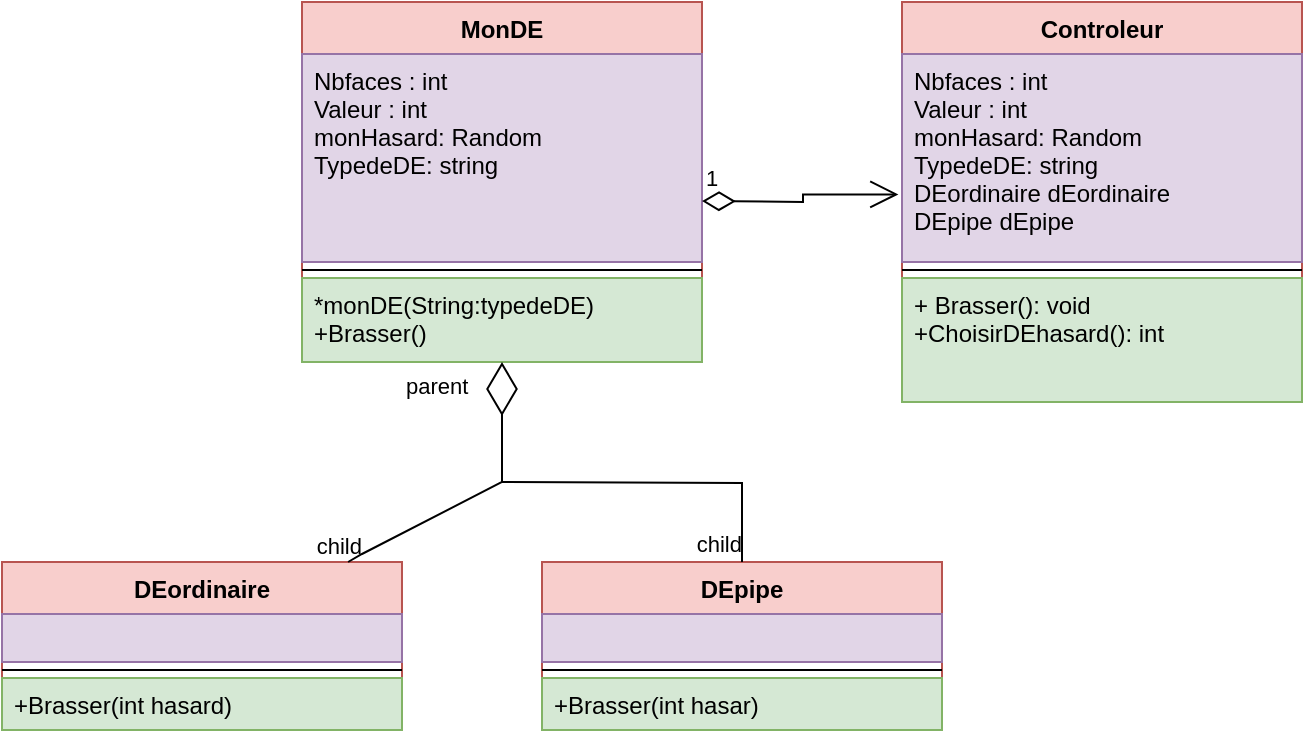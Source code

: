 <mxfile version="20.2.3" type="device"><diagram id="TDjpx9p45jp8zhL_7B7O" name="Page-1"><mxGraphModel dx="1037" dy="640" grid="1" gridSize="10" guides="1" tooltips="1" connect="1" arrows="1" fold="1" page="1" pageScale="1" pageWidth="827" pageHeight="1169" math="0" shadow="0"><root><mxCell id="0"/><mxCell id="1" parent="0"/><mxCell id="I5JqaSFZgZYeqVGjiPRZ-1" value="MonDE" style="swimlane;fontStyle=1;align=center;verticalAlign=top;childLayout=stackLayout;horizontal=1;startSize=26;horizontalStack=0;resizeParent=1;resizeParentMax=0;resizeLast=0;collapsible=1;marginBottom=0;labelBorderColor=none;labelBackgroundColor=none;fillColor=#f8cecc;strokeColor=#b85450;" vertex="1" parent="1"><mxGeometry x="160" y="120" width="200" height="180" as="geometry"/></mxCell><mxCell id="I5JqaSFZgZYeqVGjiPRZ-2" value="Nbfaces : int&#10;Valeur : int&#10;monHasard: Random&#10;TypedeDE: string&#10;" style="text;strokeColor=#9673a6;fillColor=#e1d5e7;align=left;verticalAlign=top;spacingLeft=4;spacingRight=4;overflow=hidden;rotatable=0;points=[[0,0.5],[1,0.5]];portConstraint=eastwest;" vertex="1" parent="I5JqaSFZgZYeqVGjiPRZ-1"><mxGeometry y="26" width="200" height="104" as="geometry"/></mxCell><mxCell id="I5JqaSFZgZYeqVGjiPRZ-3" value="" style="line;strokeWidth=1;fillColor=none;align=left;verticalAlign=middle;spacingTop=-1;spacingLeft=3;spacingRight=3;rotatable=0;labelPosition=right;points=[];portConstraint=eastwest;" vertex="1" parent="I5JqaSFZgZYeqVGjiPRZ-1"><mxGeometry y="130" width="200" height="8" as="geometry"/></mxCell><mxCell id="I5JqaSFZgZYeqVGjiPRZ-4" value="*monDE(String:typedeDE)&#10;+Brasser()" style="text;strokeColor=#82b366;fillColor=#d5e8d4;align=left;verticalAlign=top;spacingLeft=4;spacingRight=4;overflow=hidden;rotatable=0;points=[[0,0.5],[1,0.5]];portConstraint=eastwest;" vertex="1" parent="I5JqaSFZgZYeqVGjiPRZ-1"><mxGeometry y="138" width="200" height="42" as="geometry"/></mxCell><mxCell id="I5JqaSFZgZYeqVGjiPRZ-5" value="Controleur" style="swimlane;fontStyle=1;align=center;verticalAlign=top;childLayout=stackLayout;horizontal=1;startSize=26;horizontalStack=0;resizeParent=1;resizeParentMax=0;resizeLast=0;collapsible=1;marginBottom=0;labelBorderColor=none;labelBackgroundColor=none;fillColor=#f8cecc;strokeColor=#b85450;" vertex="1" parent="1"><mxGeometry x="460" y="120" width="200" height="200" as="geometry"/></mxCell><mxCell id="I5JqaSFZgZYeqVGjiPRZ-6" value="Nbfaces : int&#10;Valeur : int&#10;monHasard: Random&#10;TypedeDE: string&#10;DEordinaire dEordinaire&#10;DEpipe dEpipe&#10;" style="text;strokeColor=#9673a6;fillColor=#e1d5e7;align=left;verticalAlign=top;spacingLeft=4;spacingRight=4;overflow=hidden;rotatable=0;points=[[0,0.5],[1,0.5]];portConstraint=eastwest;" vertex="1" parent="I5JqaSFZgZYeqVGjiPRZ-5"><mxGeometry y="26" width="200" height="104" as="geometry"/></mxCell><mxCell id="I5JqaSFZgZYeqVGjiPRZ-7" value="" style="line;strokeWidth=1;fillColor=none;align=left;verticalAlign=middle;spacingTop=-1;spacingLeft=3;spacingRight=3;rotatable=0;labelPosition=right;points=[];portConstraint=eastwest;" vertex="1" parent="I5JqaSFZgZYeqVGjiPRZ-5"><mxGeometry y="130" width="200" height="8" as="geometry"/></mxCell><mxCell id="I5JqaSFZgZYeqVGjiPRZ-8" value="+ Brasser(): void&#10;+ChoisirDEhasard(): int&#10;&#10;" style="text;strokeColor=#82b366;fillColor=#d5e8d4;align=left;verticalAlign=top;spacingLeft=4;spacingRight=4;overflow=hidden;rotatable=0;points=[[0,0.5],[1,0.5]];portConstraint=eastwest;" vertex="1" parent="I5JqaSFZgZYeqVGjiPRZ-5"><mxGeometry y="138" width="200" height="62" as="geometry"/></mxCell><mxCell id="I5JqaSFZgZYeqVGjiPRZ-9" value="DEpipe" style="swimlane;fontStyle=1;align=center;verticalAlign=top;childLayout=stackLayout;horizontal=1;startSize=26;horizontalStack=0;resizeParent=1;resizeParentMax=0;resizeLast=0;collapsible=1;marginBottom=0;labelBorderColor=none;labelBackgroundColor=none;fillColor=#f8cecc;strokeColor=#b85450;" vertex="1" parent="1"><mxGeometry x="280" y="400" width="200" height="84" as="geometry"/></mxCell><mxCell id="I5JqaSFZgZYeqVGjiPRZ-10" value="" style="text;strokeColor=#9673a6;fillColor=#e1d5e7;align=left;verticalAlign=top;spacingLeft=4;spacingRight=4;overflow=hidden;rotatable=0;points=[[0,0.5],[1,0.5]];portConstraint=eastwest;" vertex="1" parent="I5JqaSFZgZYeqVGjiPRZ-9"><mxGeometry y="26" width="200" height="24" as="geometry"/></mxCell><mxCell id="I5JqaSFZgZYeqVGjiPRZ-11" value="" style="line;strokeWidth=1;fillColor=none;align=left;verticalAlign=middle;spacingTop=-1;spacingLeft=3;spacingRight=3;rotatable=0;labelPosition=right;points=[];portConstraint=eastwest;" vertex="1" parent="I5JqaSFZgZYeqVGjiPRZ-9"><mxGeometry y="50" width="200" height="8" as="geometry"/></mxCell><mxCell id="I5JqaSFZgZYeqVGjiPRZ-12" value="+Brasser(int hasar)" style="text;strokeColor=#82b366;fillColor=#d5e8d4;align=left;verticalAlign=top;spacingLeft=4;spacingRight=4;overflow=hidden;rotatable=0;points=[[0,0.5],[1,0.5]];portConstraint=eastwest;" vertex="1" parent="I5JqaSFZgZYeqVGjiPRZ-9"><mxGeometry y="58" width="200" height="26" as="geometry"/></mxCell><mxCell id="I5JqaSFZgZYeqVGjiPRZ-13" value="DEordinaire" style="swimlane;fontStyle=1;align=center;verticalAlign=top;childLayout=stackLayout;horizontal=1;startSize=26;horizontalStack=0;resizeParent=1;resizeParentMax=0;resizeLast=0;collapsible=1;marginBottom=0;labelBorderColor=none;labelBackgroundColor=none;fillColor=#f8cecc;strokeColor=#b85450;" vertex="1" parent="1"><mxGeometry x="10" y="400" width="200" height="84" as="geometry"/></mxCell><mxCell id="I5JqaSFZgZYeqVGjiPRZ-14" value="" style="text;strokeColor=#9673a6;fillColor=#e1d5e7;align=left;verticalAlign=top;spacingLeft=4;spacingRight=4;overflow=hidden;rotatable=0;points=[[0,0.5],[1,0.5]];portConstraint=eastwest;" vertex="1" parent="I5JqaSFZgZYeqVGjiPRZ-13"><mxGeometry y="26" width="200" height="24" as="geometry"/></mxCell><mxCell id="I5JqaSFZgZYeqVGjiPRZ-15" value="" style="line;strokeWidth=1;fillColor=none;align=left;verticalAlign=middle;spacingTop=-1;spacingLeft=3;spacingRight=3;rotatable=0;labelPosition=right;points=[];portConstraint=eastwest;" vertex="1" parent="I5JqaSFZgZYeqVGjiPRZ-13"><mxGeometry y="50" width="200" height="8" as="geometry"/></mxCell><mxCell id="I5JqaSFZgZYeqVGjiPRZ-16" value="+Brasser(int hasard)" style="text;strokeColor=#82b366;fillColor=#d5e8d4;align=left;verticalAlign=top;spacingLeft=4;spacingRight=4;overflow=hidden;rotatable=0;points=[[0,0.5],[1,0.5]];portConstraint=eastwest;" vertex="1" parent="I5JqaSFZgZYeqVGjiPRZ-13"><mxGeometry y="58" width="200" height="26" as="geometry"/></mxCell><mxCell id="I5JqaSFZgZYeqVGjiPRZ-19" value="" style="endArrow=diamondThin;endFill=0;endSize=24;html=1;rounded=0;entryX=0.5;entryY=1;entryDx=0;entryDy=0;" edge="1" parent="1" source="I5JqaSFZgZYeqVGjiPRZ-13" target="I5JqaSFZgZYeqVGjiPRZ-1"><mxGeometry width="160" relative="1" as="geometry"><mxPoint x="260" y="360" as="sourcePoint"/><mxPoint x="260" y="370" as="targetPoint"/><Array as="points"><mxPoint x="190" y="396"/><mxPoint x="260" y="360"/></Array></mxGeometry></mxCell><mxCell id="I5JqaSFZgZYeqVGjiPRZ-24" value="" style="endArrow=none;html=1;edgeStyle=orthogonalEdgeStyle;rounded=0;" edge="1" parent="1" target="I5JqaSFZgZYeqVGjiPRZ-9"><mxGeometry relative="1" as="geometry"><mxPoint x="260" y="360" as="sourcePoint"/><mxPoint x="414" y="340" as="targetPoint"/></mxGeometry></mxCell><mxCell id="I5JqaSFZgZYeqVGjiPRZ-25" value="parent" style="edgeLabel;resizable=0;html=1;align=left;verticalAlign=bottom;labelBackgroundColor=none;labelBorderColor=none;" connectable="0" vertex="1" parent="I5JqaSFZgZYeqVGjiPRZ-24"><mxGeometry x="-1" relative="1" as="geometry"><mxPoint x="-50" y="-40" as="offset"/></mxGeometry></mxCell><mxCell id="I5JqaSFZgZYeqVGjiPRZ-26" value="child" style="edgeLabel;resizable=0;html=1;align=right;verticalAlign=bottom;labelBackgroundColor=none;labelBorderColor=none;" connectable="0" vertex="1" parent="I5JqaSFZgZYeqVGjiPRZ-24"><mxGeometry x="1" relative="1" as="geometry"/></mxCell><mxCell id="I5JqaSFZgZYeqVGjiPRZ-27" value="child" style="edgeLabel;resizable=0;html=1;align=right;verticalAlign=bottom;labelBackgroundColor=none;labelBorderColor=none;" connectable="0" vertex="1" parent="1"><mxGeometry x="190" y="400" as="geometry"/></mxCell><mxCell id="I5JqaSFZgZYeqVGjiPRZ-28" value="1" style="endArrow=open;html=1;endSize=12;startArrow=diamondThin;startSize=14;startFill=0;edgeStyle=orthogonalEdgeStyle;align=left;verticalAlign=bottom;rounded=0;entryX=-0.009;entryY=0.675;entryDx=0;entryDy=0;entryPerimeter=0;" edge="1" parent="1" target="I5JqaSFZgZYeqVGjiPRZ-6"><mxGeometry x="-1" y="3" relative="1" as="geometry"><mxPoint x="360" y="219.5" as="sourcePoint"/><mxPoint x="450" y="220" as="targetPoint"/></mxGeometry></mxCell></root></mxGraphModel></diagram></mxfile>